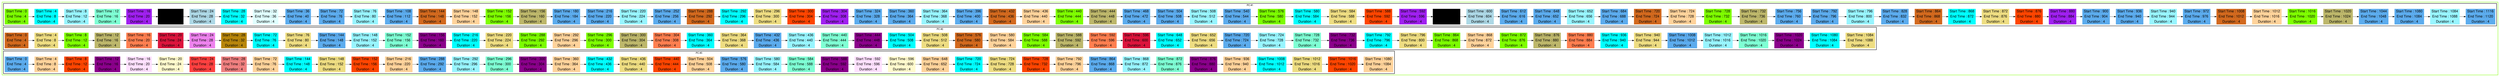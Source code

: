 digraph G {

fontname="Helvetica,Arial,sans-serif"
node [fontname="Helvetica,Arial,sans-serif"]
edge [fontname="Helvetica,Arial,sans-serif"]
graph [rankdir = "LR"];
node [fontsize = "20" shape = "ellipse"];

    subgraph cluster_Mod_0{
        color =chartreuse
        style = bold
        subgraph cluster_0{
           node [style=filled]
           color = black


            "node146" [
               label = "Start Time : 0 | End Time : 4 | Duration : 4"
               shape = "record"
               color = lawngreen
            ]

            "node32" [
               label = "Start Time : 4 | End Time : 8 | Duration : 4"
               shape = "record"
               color = aqua
            ]

            "node88" [
               label = "Start Time : 8 | End Time : 12 | Duration : 4"
               shape = "record"
               color = cadetblue1
            ]

            "node48" [
               label = "Start Time : 12 | End Time : 16 | Duration : 4"
               shape = "record"
               color = aquamarine
            ]

            "node64" [
               label = "Start Time : 16 | End Time : 20 | Duration : 4"
               shape = "record"
               color = x11purple
            ]

            "node124" [
               label = "Start Time : 20 | End Time : 24 | Duration : 4"
               shape = "record"
               color = cornflower
            ]

            "node152" [
               label = "Start Time : 24 | End Time : 28 | Duration : 4"
               shape = "record"
               color = lightblue
            ]

            "node128" [
               label = "Start Time : 28 | End Time : 32 | Duration : 4"
               shape = "record"
               color = cyan
            ]

            "node155" [
               label = "Start Time : 32 | End Time : 36 | Duration : 4"
               shape = "record"
               color = lightcyan
            ]

            "node1" [
               label = "Start Time : 36 | End Time : 40 | Duration : 4"
               shape = "record"
               color = steelblue2
            ]

            "node2" [
               label = "Start Time : 72 | End Time : 76 | Duration : 4"
               shape = "record"
               color = steelblue2
            ]

            "node89" [
               label = "Start Time : 76 | End Time : 80 | Duration : 4"
               shape = "record"
               color = cadetblue1
            ]

            "node3" [
               label = "Start Time : 108 | End Time : 112 | Duration : 4"
               shape = "record"
               color = steelblue2
            ]

            "node113" [
               label = "Start Time : 144 | End Time : 148 | Duration : 4"
               shape = "record"
               color = chocolate
            ]

            "node74" [
               label = "Start Time : 148 | End Time : 152 | Duration : 4"
               shape = "record"
               color = burlywood1
            ]

            "node105" [
               label = "Start Time : 152 | End Time : 156 | Duration : 4"
               shape = "record"
               color = chartreuse
            ]

            "node131" [
               label = "Start Time : 156 | End Time : 160 | Duration : 4"
               shape = "record"
               color = darkkhaki
            ]

            "node5" [
               label = "Start Time : 180 | End Time : 184 | Duration : 4"
               shape = "record"
               color = steelblue2
            ]

            "node6" [
               label = "Start Time : 216 | End Time : 220 | Duration : 4"
               shape = "record"
               color = steelblue2
            ]

            "node91" [
               label = "Start Time : 220 | End Time : 224 | Duration : 4"
               shape = "record"
               color = cadetblue1
            ]

            "node7" [
               label = "Start Time : 252 | End Time : 256 | Duration : 4"
               shape = "record"
               color = steelblue2
            ]

            "node114" [
               label = "Start Time : 288 | End Time : 292 | Duration : 4"
               shape = "record"
               color = chocolate
            ]

            "node36" [
               label = "Start Time : 292 | End Time : 296 | Duration : 4"
               shape = "record"
               color = aqua
            ]

            "node160" [
               label = "Start Time : 296 | End Time : 300 | Duration : 4"
               shape = "record"
               color = lightgoldenrod
            ]

            "node58" [
               label = "Start Time : 300 | End Time : 304 | Duration : 4"
               shape = "record"
               color = orangered1
            ]

            "node65" [
               label = "Start Time : 304 | End Time : 308 | Duration : 4"
               shape = "record"
               color = x11purple
            ]

            "node9" [
               label = "Start Time : 324 | End Time : 328 | Duration : 4"
               shape = "record"
               color = steelblue2
            ]

            "node10" [
               label = "Start Time : 360 | End Time : 364 | Duration : 4"
               shape = "record"
               color = steelblue2
            ]

            "node93" [
               label = "Start Time : 364 | End Time : 368 | Duration : 4"
               shape = "record"
               color = cadetblue1
            ]

            "node11" [
               label = "Start Time : 396 | End Time : 400 | Duration : 4"
               shape = "record"
               color = steelblue2
            ]

            "node115" [
               label = "Start Time : 432 | End Time : 436 | Duration : 4"
               shape = "record"
               color = chocolate
            ]

            "node78" [
               label = "Start Time : 436 | End Time : 440 | Duration : 4"
               shape = "record"
               color = burlywood1
            ]

            "node107" [
               label = "Start Time : 440 | End Time : 444 | Duration : 4"
               shape = "record"
               color = chartreuse
            ]

            "node133" [
               label = "Start Time : 444 | End Time : 448 | Duration : 4"
               shape = "record"
               color = darkkhaki
            ]

            "node13" [
               label = "Start Time : 468 | End Time : 472 | Duration : 4"
               shape = "record"
               color = steelblue2
            ]

            "node14" [
               label = "Start Time : 504 | End Time : 508 | Duration : 4"
               shape = "record"
               color = steelblue2
            ]

            "node95" [
               label = "Start Time : 508 | End Time : 512 | Duration : 4"
               shape = "record"
               color = cadetblue1
            ]

            "node15" [
               label = "Start Time : 540 | End Time : 544 | Duration : 4"
               shape = "record"
               color = steelblue2
            ]

            "node148" [
               label = "Start Time : 576 | End Time : 580 | Duration : 4"
               shape = "record"
               color = lawngreen
            ]

            "node40" [
               label = "Start Time : 580 | End Time : 584 | Duration : 4"
               shape = "record"
               color = aqua
            ]

            "node164" [
               label = "Start Time : 584 | End Time : 588 | Duration : 4"
               shape = "record"
               color = lightgoldenrod
            ]

            "node60" [
               label = "Start Time : 588 | End Time : 592 | Duration : 4"
               shape = "record"
               color = orangered1
            ]

            "node66" [
               label = "Start Time : 592 | End Time : 596 | Duration : 4"
               shape = "record"
               color = x11purple
            ]

            "node125" [
               label = "Start Time : 596 | End Time : 600 | Duration : 4"
               shape = "record"
               color = cornflower
            ]

            "node153" [
               label = "Start Time : 600 | End Time : 604 | Duration : 4"
               shape = "record"
               color = lightblue
            ]

            "node17" [
               label = "Start Time : 612 | End Time : 616 | Duration : 4"
               shape = "record"
               color = steelblue2
            ]

            "node18" [
               label = "Start Time : 648 | End Time : 652 | Duration : 4"
               shape = "record"
               color = steelblue2
            ]

            "node97" [
               label = "Start Time : 652 | End Time : 656 | Duration : 4"
               shape = "record"
               color = cadetblue1
            ]

            "node19" [
               label = "Start Time : 684 | End Time : 688 | Duration : 4"
               shape = "record"
               color = steelblue2
            ]

            "node117" [
               label = "Start Time : 720 | End Time : 724 | Duration : 4"
               shape = "record"
               color = chocolate
            ]

            "node82" [
               label = "Start Time : 724 | End Time : 728 | Duration : 4"
               shape = "record"
               color = burlywood1
            ]

            "node109" [
               label = "Start Time : 728 | End Time : 732 | Duration : 4"
               shape = "record"
               color = chartreuse
            ]

            "node135" [
               label = "Start Time : 732 | End Time : 736 | Duration : 4"
               shape = "record"
               color = darkkhaki
            ]

            "node21" [
               label = "Start Time : 756 | End Time : 760 | Duration : 4"
               shape = "record"
               color = steelblue2
            ]

            "node22" [
               label = "Start Time : 792 | End Time : 796 | Duration : 4"
               shape = "record"
               color = steelblue2
            ]

            "node99" [
               label = "Start Time : 796 | End Time : 800 | Duration : 4"
               shape = "record"
               color = cadetblue1
            ]

            "node23" [
               label = "Start Time : 828 | End Time : 832 | Duration : 4"
               shape = "record"
               color = steelblue2
            ]

            "node118" [
               label = "Start Time : 864 | End Time : 868 | Duration : 4"
               shape = "record"
               color = chocolate
            ]

            "node44" [
               label = "Start Time : 868 | End Time : 872 | Duration : 4"
               shape = "record"
               color = aqua
            ]

            "node168" [
               label = "Start Time : 872 | End Time : 876 | Duration : 4"
               shape = "record"
               color = lightgoldenrod
            ]

            "node62" [
               label = "Start Time : 876 | End Time : 880 | Duration : 4"
               shape = "record"
               color = orangered1
            ]

            "node67" [
               label = "Start Time : 880 | End Time : 884 | Duration : 4"
               shape = "record"
               color = x11purple
            ]

            "node25" [
               label = "Start Time : 900 | End Time : 904 | Duration : 4"
               shape = "record"
               color = steelblue2
            ]

            "node26" [
               label = "Start Time : 936 | End Time : 940 | Duration : 4"
               shape = "record"
               color = steelblue2
            ]

            "node101" [
               label = "Start Time : 940 | End Time : 944 | Duration : 4"
               shape = "record"
               color = cadetblue1
            ]

            "node27" [
               label = "Start Time : 972 | End Time : 976 | Duration : 4"
               shape = "record"
               color = steelblue2
            ]

            "node119" [
               label = "Start Time : 1008 | End Time : 1012 | Duration : 4"
               shape = "record"
               color = chocolate
            ]

            "node86" [
               label = "Start Time : 1012 | End Time : 1016 | Duration : 4"
               shape = "record"
               color = burlywood1
            ]

            "node111" [
               label = "Start Time : 1016 | End Time : 1020 | Duration : 4"
               shape = "record"
               color = chartreuse
            ]

            "node137" [
               label = "Start Time : 1020 | End Time : 1024 | Duration : 4"
               shape = "record"
               color = darkkhaki
            ]

            "node29" [
               label = "Start Time : 1044 | End Time : 1048 | Duration : 4"
               shape = "record"
               color = steelblue2
            ]

            "node30" [
               label = "Start Time : 1080 | End Time : 1084 | Duration : 4"
               shape = "record"
               color = steelblue2
            ]

            "node103" [
               label = "Start Time : 1084 | End Time : 1088 | Duration : 4"
               shape = "record"
               color = cadetblue1
            ]

            "node31" [
               label = "Start Time : 1116 | End Time : 1120 | Duration : 4"
               shape = "record"
               color = steelblue2
            ]

            node146 -> node32 -> node88 -> node48 -> node64 -> node124 -> node152 -> node128 -> node155 -> node1 -> node2 -> node89 -> node3 -> node113 -> node74 -> node105 -> node131 -> node5 -> node6 -> node91 -> node7 -> node114 -> node36 -> node160 -> node58 -> node65 -> node9 -> node10 -> node93 -> node11 -> node115 -> node78 -> node107 -> node133 -> node13 -> node14 -> node95 -> node15 -> node148 -> node40 -> node164 -> node60 -> node66 -> node125 -> node153 -> node17 -> node18 -> node97 -> node19 -> node117 -> node82 -> node109 -> node135 -> node21 -> node22 -> node99 -> node23 -> node118 -> node44 -> node168 -> node62 -> node67 -> node25 -> node26 -> node101 -> node27 -> node119 -> node86 -> node111 -> node137 -> node29 -> node30 -> node103 -> node31

            label = "PC #1"

        }
        subgraph cluster_1{
           node [style=filled]
           color = black


            "node112" [
               label = "Start Time : 0 | End Time : 4 | Duration : 4"
               shape = "record"
               color = chocolate
            ]

            "node156" [
               label = "Start Time : 4 | End Time : 8 | Duration : 4"
               shape = "record"
               color = lightgoldenrod
            ]

            "node104" [
               label = "Start Time : 8 | End Time : 12 | Duration : 4"
               shape = "record"
               color = chartreuse
            ]

            "node130" [
               label = "Start Time : 12 | End Time : 16 | Duration : 4"
               shape = "record"
               color = darkkhaki
            ]

            "node120" [
               label = "Start Time : 16 | End Time : 20 | Duration : 4"
               shape = "record"
               color = coral
            ]

            "node126" [
               label = "Start Time : 20 | End Time : 24 | Duration : 4"
               shape = "record"
               color = crimson
            ]

            "node70" [
               label = "Start Time : 24 | End Time : 28 | Duration : 4"
               shape = "record"
               color = violet
            ]

            "node129" [
               label = "Start Time : 28 | End Time : 32 | Duration : 4"
               shape = "record"
               color = darkgoldenrod
            ]

            "node33" [
               label = "Start Time : 72 | End Time : 76 | Duration : 4"
               shape = "record"
               color = aqua
            ]

            "node157" [
               label = "Start Time : 76 | End Time : 80 | Duration : 4"
               shape = "record"
               color = lightgoldenrod
            ]

            "node4" [
               label = "Start Time : 144 | End Time : 148 | Duration : 4"
               shape = "record"
               color = steelblue2
            ]

            "node90" [
               label = "Start Time : 148 | End Time : 152 | Duration : 4"
               shape = "record"
               color = cadetblue1
            ]

            "node49" [
               label = "Start Time : 152 | End Time : 156 | Duration : 4"
               shape = "record"
               color = aquamarine
            ]

            "node139" [
               label = "Start Time : 156 | End Time : 160 | Duration : 4"
               shape = "record"
               color = darkmagenta
            ]

            "node35" [
               label = "Start Time : 216 | End Time : 220 | Duration : 4"
               shape = "record"
               color = aqua
            ]

            "node159" [
               label = "Start Time : 220 | End Time : 224 | Duration : 4"
               shape = "record"
               color = lightgoldenrod
            ]

            "node147" [
               label = "Start Time : 288 | End Time : 292 | Duration : 4"
               shape = "record"
               color = lawngreen
            ]

            "node76" [
               label = "Start Time : 292 | End Time : 296 | Duration : 4"
               shape = "record"
               color = burlywood1
            ]

            "node106" [
               label = "Start Time : 296 | End Time : 300 | Duration : 4"
               shape = "record"
               color = chartreuse
            ]

            "node132" [
               label = "Start Time : 300 | End Time : 304 | Duration : 4"
               shape = "record"
               color = darkkhaki
            ]

            "node121" [
               label = "Start Time : 304 | End Time : 308 | Duration : 4"
               shape = "record"
               color = coral
            ]

            "node37" [
               label = "Start Time : 360 | End Time : 364 | Duration : 4"
               shape = "record"
               color = aqua
            ]

            "node161" [
               label = "Start Time : 364 | End Time : 368 | Duration : 4"
               shape = "record"
               color = lightgoldenrod
            ]

            "node12" [
               label = "Start Time : 432 | End Time : 436 | Duration : 4"
               shape = "record"
               color = steelblue2
            ]

            "node94" [
               label = "Start Time : 436 | End Time : 440 | Duration : 4"
               shape = "record"
               color = cadetblue1
            ]

            "node51" [
               label = "Start Time : 440 | End Time : 444 | Duration : 4"
               shape = "record"
               color = aquamarine
            ]

            "node141" [
               label = "Start Time : 444 | End Time : 448 | Duration : 4"
               shape = "record"
               color = darkmagenta
            ]

            "node39" [
               label = "Start Time : 504 | End Time : 508 | Duration : 4"
               shape = "record"
               color = aqua
            ]

            "node163" [
               label = "Start Time : 508 | End Time : 512 | Duration : 4"
               shape = "record"
               color = lightgoldenrod
            ]

            "node116" [
               label = "Start Time : 576 | End Time : 580 | Duration : 4"
               shape = "record"
               color = chocolate
            ]

            "node80" [
               label = "Start Time : 580 | End Time : 584 | Duration : 4"
               shape = "record"
               color = burlywood1
            ]

            "node108" [
               label = "Start Time : 584 | End Time : 588 | Duration : 4"
               shape = "record"
               color = chartreuse
            ]

            "node134" [
               label = "Start Time : 588 | End Time : 592 | Duration : 4"
               shape = "record"
               color = darkkhaki
            ]

            "node122" [
               label = "Start Time : 592 | End Time : 596 | Duration : 4"
               shape = "record"
               color = coral
            ]

            "node127" [
               label = "Start Time : 596 | End Time : 600 | Duration : 4"
               shape = "record"
               color = crimson
            ]

            "node41" [
               label = "Start Time : 648 | End Time : 652 | Duration : 4"
               shape = "record"
               color = aqua
            ]

            "node165" [
               label = "Start Time : 652 | End Time : 656 | Duration : 4"
               shape = "record"
               color = lightgoldenrod
            ]

            "node20" [
               label = "Start Time : 720 | End Time : 724 | Duration : 4"
               shape = "record"
               color = steelblue2
            ]

            "node98" [
               label = "Start Time : 724 | End Time : 728 | Duration : 4"
               shape = "record"
               color = cadetblue1
            ]

            "node53" [
               label = "Start Time : 728 | End Time : 732 | Duration : 4"
               shape = "record"
               color = aquamarine
            ]

            "node143" [
               label = "Start Time : 732 | End Time : 736 | Duration : 4"
               shape = "record"
               color = darkmagenta
            ]

            "node43" [
               label = "Start Time : 792 | End Time : 796 | Duration : 4"
               shape = "record"
               color = aqua
            ]

            "node167" [
               label = "Start Time : 796 | End Time : 800 | Duration : 4"
               shape = "record"
               color = lightgoldenrod
            ]

            "node149" [
               label = "Start Time : 864 | End Time : 868 | Duration : 4"
               shape = "record"
               color = lawngreen
            ]

            "node84" [
               label = "Start Time : 868 | End Time : 872 | Duration : 4"
               shape = "record"
               color = burlywood1
            ]

            "node110" [
               label = "Start Time : 872 | End Time : 876 | Duration : 4"
               shape = "record"
               color = chartreuse
            ]

            "node136" [
               label = "Start Time : 876 | End Time : 880 | Duration : 4"
               shape = "record"
               color = darkkhaki
            ]

            "node123" [
               label = "Start Time : 880 | End Time : 884 | Duration : 4"
               shape = "record"
               color = coral
            ]

            "node45" [
               label = "Start Time : 936 | End Time : 940 | Duration : 4"
               shape = "record"
               color = aqua
            ]

            "node169" [
               label = "Start Time : 940 | End Time : 944 | Duration : 4"
               shape = "record"
               color = lightgoldenrod
            ]

            "node28" [
               label = "Start Time : 1008 | End Time : 1012 | Duration : 4"
               shape = "record"
               color = steelblue2
            ]

            "node102" [
               label = "Start Time : 1012 | End Time : 1016 | Duration : 4"
               shape = "record"
               color = cadetblue1
            ]

            "node55" [
               label = "Start Time : 1016 | End Time : 1020 | Duration : 4"
               shape = "record"
               color = aquamarine
            ]

            "node145" [
               label = "Start Time : 1020 | End Time : 1024 | Duration : 4"
               shape = "record"
               color = darkmagenta
            ]

            "node47" [
               label = "Start Time : 1080 | End Time : 1084 | Duration : 4"
               shape = "record"
               color = aqua
            ]

            "node171" [
               label = "Start Time : 1084 | End Time : 1088 | Duration : 4"
               shape = "record"
               color = lightgoldenrod
            ]

            node112 -> node156 -> node104 -> node130 -> node120 -> node126 -> node70 -> node129 -> node33 -> node157 -> node4 -> node90 -> node49 -> node139 -> node35 -> node159 -> node147 -> node76 -> node106 -> node132 -> node121 -> node37 -> node161 -> node12 -> node94 -> node51 -> node141 -> node39 -> node163 -> node116 -> node80 -> node108 -> node134 -> node122 -> node127 -> node41 -> node165 -> node20 -> node98 -> node53 -> node143 -> node43 -> node167 -> node149 -> node84 -> node110 -> node136 -> node123 -> node45 -> node169 -> node28 -> node102 -> node55 -> node145 -> node47 -> node171

            label = "PC #2"

        }
        subgraph cluster_2{
           node [style=filled]
           color = black


            "node0" [
               label = "Start Time : 0 | End Time : 4 | Duration : 4"
               shape = "record"
               color = steelblue2
            ]

            "node72" [
               label = "Start Time : 4 | End Time : 8 | Duration : 4"
               shape = "record"
               color = burlywood1
            ]

            "node56" [
               label = "Start Time : 8 | End Time : 12 | Duration : 4"
               shape = "record"
               color = orangered1
            ]

            "node138" [
               label = "Start Time : 12 | End Time : 16 | Duration : 4"
               shape = "record"
               color = darkmagenta
            ]

            "node68" [
               label = "Start Time : 16 | End Time : 20 | Duration : 4"
               shape = "record"
               color = thistle1
            ]

            "node150" [
               label = "Start Time : 20 | End Time : 24 | Duration : 4"
               shape = "record"
               color = lemonchiffon
            ]

            "node71" [
               label = "Start Time : 24 | End Time : 28 | Duration : 4"
               shape = "record"
               color = brown1
            ]

            "node154" [
               label = "Start Time : 28 | End Time : 32 | Duration : 4"
               shape = "record"
               color = lightcoral
            ]

            "node73" [
               label = "Start Time : 72 | End Time : 76 | Duration : 4"
               shape = "record"
               color = burlywood1
            ]

            "node34" [
               label = "Start Time : 144 | End Time : 148 | Duration : 4"
               shape = "record"
               color = aqua
            ]

            "node158" [
               label = "Start Time : 148 | End Time : 152 | Duration : 4"
               shape = "record"
               color = lightgoldenrod
            ]

            "node57" [
               label = "Start Time : 152 | End Time : 156 | Duration : 4"
               shape = "record"
               color = orangered1
            ]

            "node75" [
               label = "Start Time : 216 | End Time : 220 | Duration : 4"
               shape = "record"
               color = burlywood1
            ]

            "node8" [
               label = "Start Time : 288 | End Time : 292 | Duration : 4"
               shape = "record"
               color = steelblue2
            ]

            "node92" [
               label = "Start Time : 292 | End Time : 296 | Duration : 4"
               shape = "record"
               color = cadetblue1
            ]

            "node50" [
               label = "Start Time : 296 | End Time : 300 | Duration : 4"
               shape = "record"
               color = aquamarine
            ]

            "node140" [
               label = "Start Time : 300 | End Time : 304 | Duration : 4"
               shape = "record"
               color = darkmagenta
            ]

            "node77" [
               label = "Start Time : 360 | End Time : 364 | Duration : 4"
               shape = "record"
               color = burlywood1
            ]

            "node38" [
               label = "Start Time : 432 | End Time : 436 | Duration : 4"
               shape = "record"
               color = aqua
            ]

            "node162" [
               label = "Start Time : 436 | End Time : 440 | Duration : 4"
               shape = "record"
               color = lightgoldenrod
            ]

            "node59" [
               label = "Start Time : 440 | End Time : 444 | Duration : 4"
               shape = "record"
               color = orangered1
            ]

            "node79" [
               label = "Start Time : 504 | End Time : 508 | Duration : 4"
               shape = "record"
               color = burlywood1
            ]

            "node16" [
               label = "Start Time : 576 | End Time : 580 | Duration : 4"
               shape = "record"
               color = steelblue2
            ]

            "node96" [
               label = "Start Time : 580 | End Time : 584 | Duration : 4"
               shape = "record"
               color = cadetblue1
            ]

            "node52" [
               label = "Start Time : 584 | End Time : 588 | Duration : 4"
               shape = "record"
               color = aquamarine
            ]

            "node142" [
               label = "Start Time : 588 | End Time : 592 | Duration : 4"
               shape = "record"
               color = darkmagenta
            ]

            "node69" [
               label = "Start Time : 592 | End Time : 596 | Duration : 4"
               shape = "record"
               color = thistle1
            ]

            "node151" [
               label = "Start Time : 596 | End Time : 600 | Duration : 4"
               shape = "record"
               color = lemonchiffon
            ]

            "node81" [
               label = "Start Time : 648 | End Time : 652 | Duration : 4"
               shape = "record"
               color = burlywood1
            ]

            "node42" [
               label = "Start Time : 720 | End Time : 724 | Duration : 4"
               shape = "record"
               color = aqua
            ]

            "node166" [
               label = "Start Time : 724 | End Time : 728 | Duration : 4"
               shape = "record"
               color = lightgoldenrod
            ]

            "node61" [
               label = "Start Time : 728 | End Time : 732 | Duration : 4"
               shape = "record"
               color = orangered1
            ]

            "node83" [
               label = "Start Time : 792 | End Time : 796 | Duration : 4"
               shape = "record"
               color = burlywood1
            ]

            "node24" [
               label = "Start Time : 864 | End Time : 868 | Duration : 4"
               shape = "record"
               color = steelblue2
            ]

            "node100" [
               label = "Start Time : 868 | End Time : 872 | Duration : 4"
               shape = "record"
               color = cadetblue1
            ]

            "node54" [
               label = "Start Time : 872 | End Time : 876 | Duration : 4"
               shape = "record"
               color = aquamarine
            ]

            "node144" [
               label = "Start Time : 876 | End Time : 880 | Duration : 4"
               shape = "record"
               color = darkmagenta
            ]

            "node85" [
               label = "Start Time : 936 | End Time : 940 | Duration : 4"
               shape = "record"
               color = burlywood1
            ]

            "node46" [
               label = "Start Time : 1008 | End Time : 1012 | Duration : 4"
               shape = "record"
               color = aqua
            ]

            "node170" [
               label = "Start Time : 1012 | End Time : 1016 | Duration : 4"
               shape = "record"
               color = lightgoldenrod
            ]

            "node63" [
               label = "Start Time : 1016 | End Time : 1020 | Duration : 4"
               shape = "record"
               color = orangered1
            ]

            "node87" [
               label = "Start Time : 1080 | End Time : 1084 | Duration : 4"
               shape = "record"
               color = burlywood1
            ]

            node0 -> node72 -> node56 -> node138 -> node68 -> node150 -> node71 -> node154 -> node73 -> node34 -> node158 -> node57 -> node75 -> node8 -> node92 -> node50 -> node140 -> node77 -> node38 -> node162 -> node59 -> node79 -> node16 -> node96 -> node52 -> node142 -> node69 -> node151 -> node81 -> node42 -> node166 -> node61 -> node83 -> node24 -> node100 -> node54 -> node144 -> node85 -> node46 -> node170 -> node63 -> node87

            label = "PC #3"

        }
    }




}

